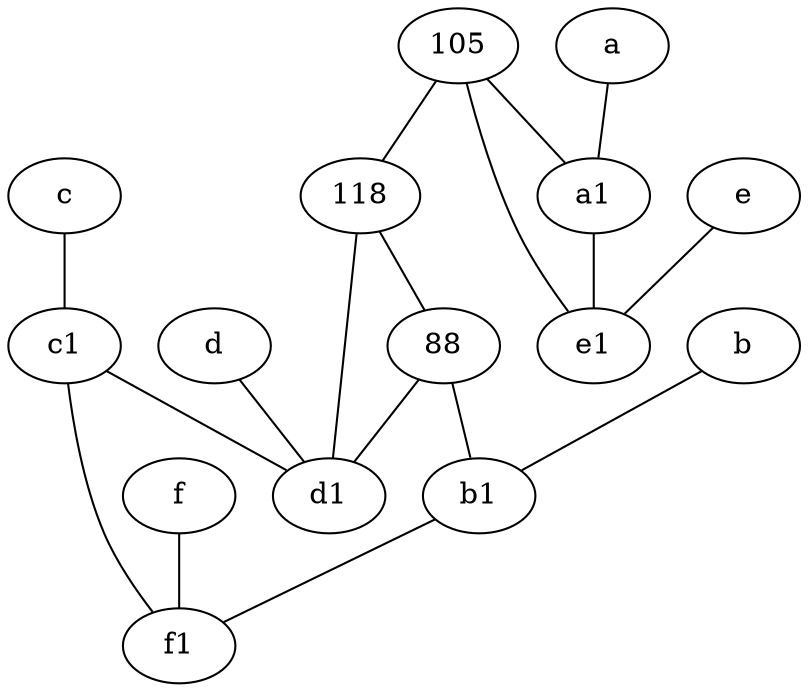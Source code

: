 graph {
	node [labelfontsize=50]
	88 [labelfontsize=50]
	a [labelfontsize=50 pos="8,2!"]
	d [labelfontsize=50 pos="2,5!"]
	e1 [labelfontsize=50 pos="7,7!"]
	f [labelfontsize=50 pos="3,9!"]
	e [labelfontsize=50 pos="7,9!"]
	d1 [labelfontsize=50 pos="3,5!"]
	118 [labelfontsize=50]
	f1 [labelfontsize=50 pos="3,8!"]
	c [labelfontsize=50 pos="4.5,2!"]
	c1 [labelfontsize=50 pos="4.5,3!"]
	a1 [labelfontsize=50 pos="8,3!"]
	b [labelfontsize=50 pos="10,4!"]
	b1 [labelfontsize=50 pos="9,4!"]
	105 [labelfontsize=50]
	118 -- d1
	88 -- b1
	105 -- e1
	88 -- d1
	d -- d1
	c1 -- f1
	118 -- 88
	b1 -- f1
	c -- c1
	105 -- a1
	c1 -- d1
	a -- a1
	f -- f1
	a1 -- e1
	e -- e1
	105 -- 118
	b -- b1
}
